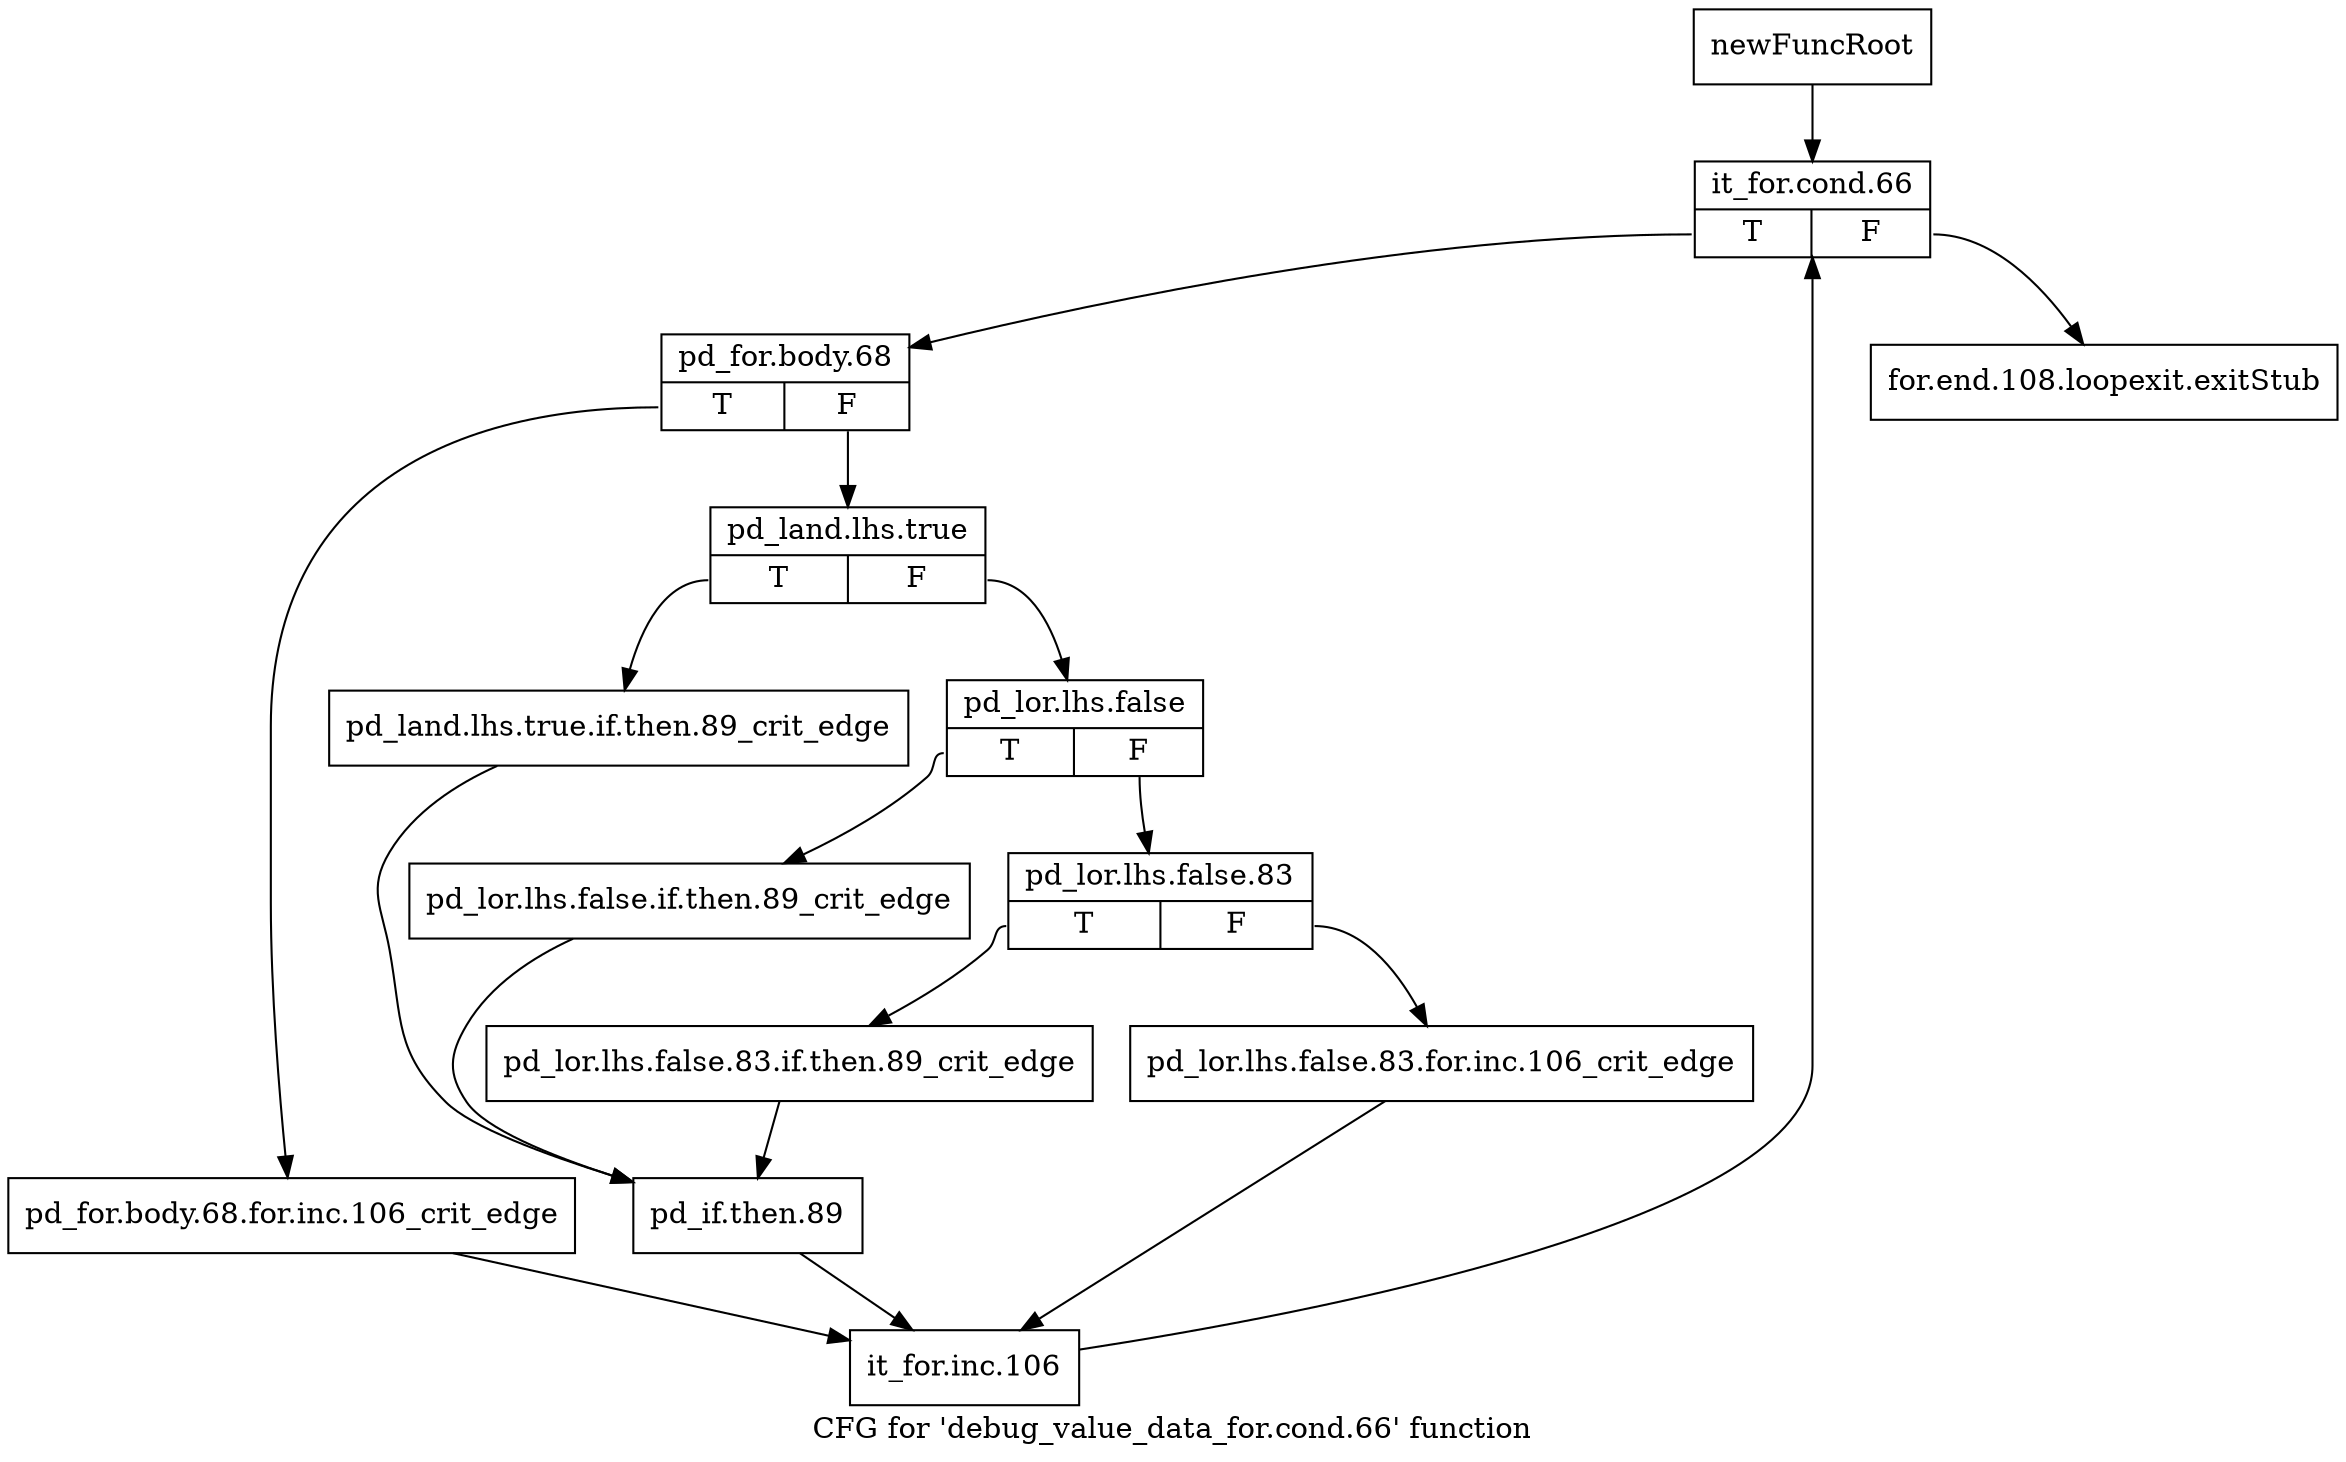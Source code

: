 digraph "CFG for 'debug_value_data_for.cond.66' function" {
	label="CFG for 'debug_value_data_for.cond.66' function";

	Node0xbaff560 [shape=record,label="{newFuncRoot}"];
	Node0xbaff560 -> Node0xbaff600;
	Node0xbaff5b0 [shape=record,label="{for.end.108.loopexit.exitStub}"];
	Node0xbaff600 [shape=record,label="{it_for.cond.66|{<s0>T|<s1>F}}"];
	Node0xbaff600:s0 -> Node0xbaff650;
	Node0xbaff600:s1 -> Node0xbaff5b0;
	Node0xbaff650 [shape=record,label="{pd_for.body.68|{<s0>T|<s1>F}}"];
	Node0xbaff650:s0 -> Node0xbb00180;
	Node0xbaff650:s1 -> Node0xbaff6a0;
	Node0xbaff6a0 [shape=record,label="{pd_land.lhs.true|{<s0>T|<s1>F}}"];
	Node0xbaff6a0:s0 -> Node0xbb000e0;
	Node0xbaff6a0:s1 -> Node0xbafff50;
	Node0xbafff50 [shape=record,label="{pd_lor.lhs.false|{<s0>T|<s1>F}}"];
	Node0xbafff50:s0 -> Node0xbb00090;
	Node0xbafff50:s1 -> Node0xbafffa0;
	Node0xbafffa0 [shape=record,label="{pd_lor.lhs.false.83|{<s0>T|<s1>F}}"];
	Node0xbafffa0:s0 -> Node0xbb00040;
	Node0xbafffa0:s1 -> Node0xbaffff0;
	Node0xbaffff0 [shape=record,label="{pd_lor.lhs.false.83.for.inc.106_crit_edge}"];
	Node0xbaffff0 -> Node0xbb001d0;
	Node0xbb00040 [shape=record,label="{pd_lor.lhs.false.83.if.then.89_crit_edge}"];
	Node0xbb00040 -> Node0xbb00130;
	Node0xbb00090 [shape=record,label="{pd_lor.lhs.false.if.then.89_crit_edge}"];
	Node0xbb00090 -> Node0xbb00130;
	Node0xbb000e0 [shape=record,label="{pd_land.lhs.true.if.then.89_crit_edge}"];
	Node0xbb000e0 -> Node0xbb00130;
	Node0xbb00130 [shape=record,label="{pd_if.then.89}"];
	Node0xbb00130 -> Node0xbb001d0;
	Node0xbb00180 [shape=record,label="{pd_for.body.68.for.inc.106_crit_edge}"];
	Node0xbb00180 -> Node0xbb001d0;
	Node0xbb001d0 [shape=record,label="{it_for.inc.106}"];
	Node0xbb001d0 -> Node0xbaff600;
}
